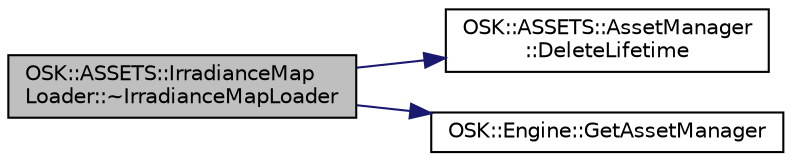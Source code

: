 digraph "OSK::ASSETS::IrradianceMapLoader::~IrradianceMapLoader"
{
 // LATEX_PDF_SIZE
  edge [fontname="Helvetica",fontsize="10",labelfontname="Helvetica",labelfontsize="10"];
  node [fontname="Helvetica",fontsize="10",shape=record];
  rankdir="LR";
  Node1 [label="OSK::ASSETS::IrradianceMap\lLoader::~IrradianceMapLoader",height=0.2,width=0.4,color="black", fillcolor="grey75", style="filled", fontcolor="black",tooltip=" "];
  Node1 -> Node2 [color="midnightblue",fontsize="10",style="solid",fontname="Helvetica"];
  Node2 [label="OSK::ASSETS::AssetManager\l::DeleteLifetime",height=0.2,width=0.4,color="black", fillcolor="white", style="filled",URL="$class_o_s_k_1_1_a_s_s_e_t_s_1_1_asset_manager.html#a032603cd4ddeedebe56ec8c9516469f5",tooltip="Elimina todos assets del lifetime dado."];
  Node1 -> Node3 [color="midnightblue",fontsize="10",style="solid",fontname="Helvetica"];
  Node3 [label="OSK::Engine::GetAssetManager",height=0.2,width=0.4,color="black", fillcolor="white", style="filled",URL="$class_o_s_k_1_1_engine.html#ab092fdb69a9c816c93f177192477d97c",tooltip=" "];
}
